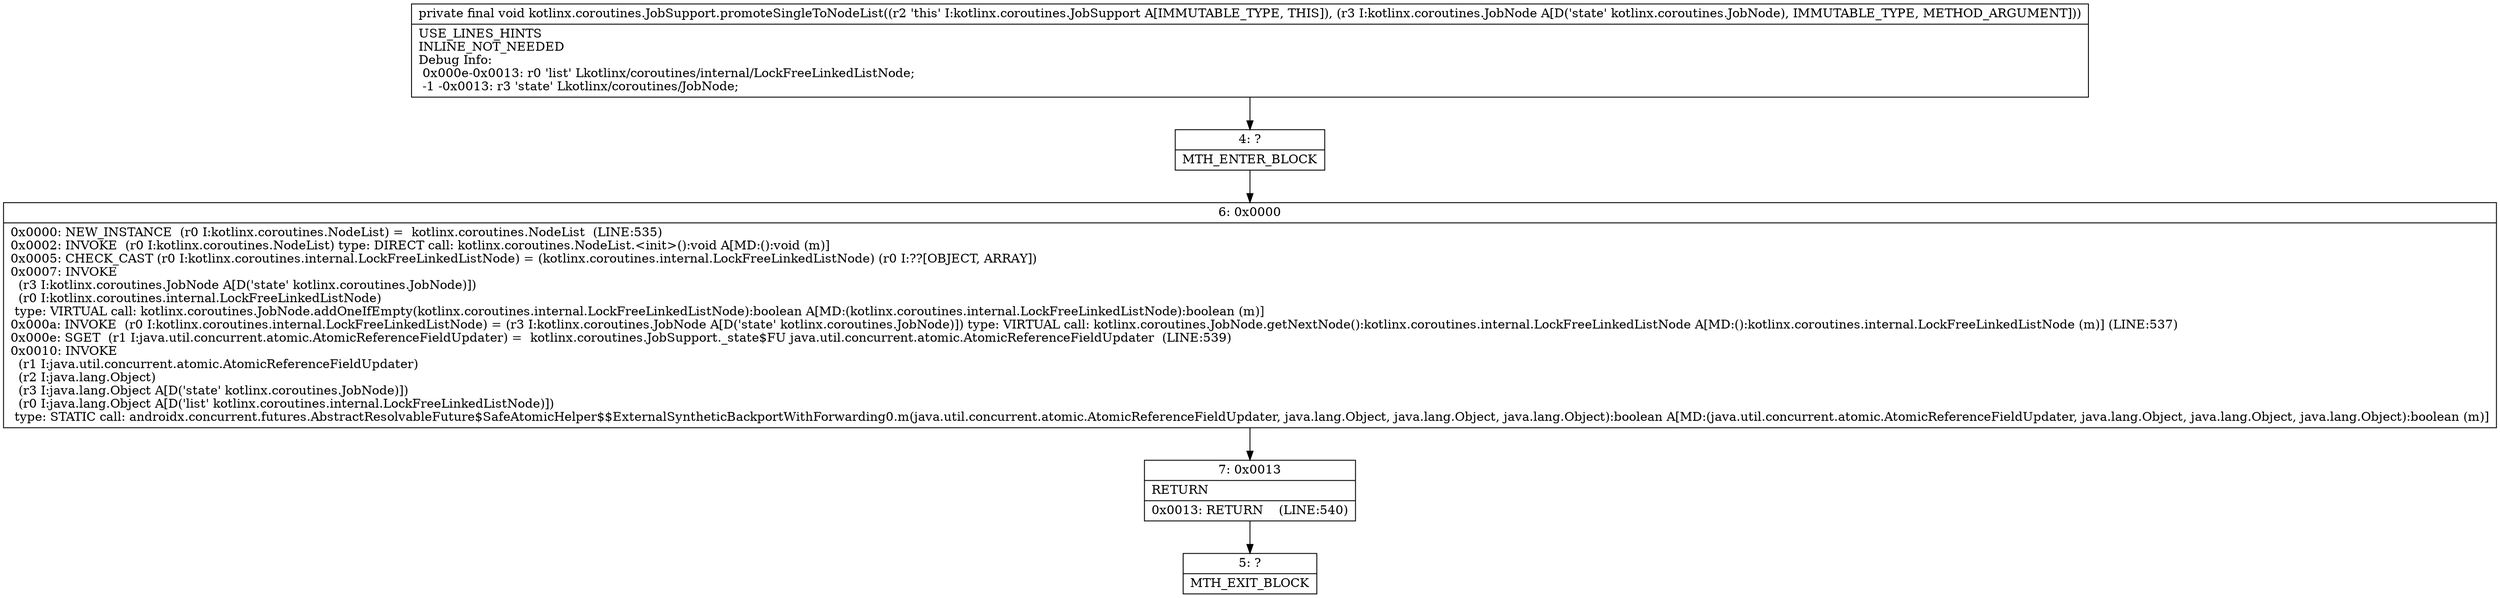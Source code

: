 digraph "CFG forkotlinx.coroutines.JobSupport.promoteSingleToNodeList(Lkotlinx\/coroutines\/JobNode;)V" {
Node_4 [shape=record,label="{4\:\ ?|MTH_ENTER_BLOCK\l}"];
Node_6 [shape=record,label="{6\:\ 0x0000|0x0000: NEW_INSTANCE  (r0 I:kotlinx.coroutines.NodeList) =  kotlinx.coroutines.NodeList  (LINE:535)\l0x0002: INVOKE  (r0 I:kotlinx.coroutines.NodeList) type: DIRECT call: kotlinx.coroutines.NodeList.\<init\>():void A[MD:():void (m)]\l0x0005: CHECK_CAST (r0 I:kotlinx.coroutines.internal.LockFreeLinkedListNode) = (kotlinx.coroutines.internal.LockFreeLinkedListNode) (r0 I:??[OBJECT, ARRAY]) \l0x0007: INVOKE  \l  (r3 I:kotlinx.coroutines.JobNode A[D('state' kotlinx.coroutines.JobNode)])\l  (r0 I:kotlinx.coroutines.internal.LockFreeLinkedListNode)\l type: VIRTUAL call: kotlinx.coroutines.JobNode.addOneIfEmpty(kotlinx.coroutines.internal.LockFreeLinkedListNode):boolean A[MD:(kotlinx.coroutines.internal.LockFreeLinkedListNode):boolean (m)]\l0x000a: INVOKE  (r0 I:kotlinx.coroutines.internal.LockFreeLinkedListNode) = (r3 I:kotlinx.coroutines.JobNode A[D('state' kotlinx.coroutines.JobNode)]) type: VIRTUAL call: kotlinx.coroutines.JobNode.getNextNode():kotlinx.coroutines.internal.LockFreeLinkedListNode A[MD:():kotlinx.coroutines.internal.LockFreeLinkedListNode (m)] (LINE:537)\l0x000e: SGET  (r1 I:java.util.concurrent.atomic.AtomicReferenceFieldUpdater) =  kotlinx.coroutines.JobSupport._state$FU java.util.concurrent.atomic.AtomicReferenceFieldUpdater  (LINE:539)\l0x0010: INVOKE  \l  (r1 I:java.util.concurrent.atomic.AtomicReferenceFieldUpdater)\l  (r2 I:java.lang.Object)\l  (r3 I:java.lang.Object A[D('state' kotlinx.coroutines.JobNode)])\l  (r0 I:java.lang.Object A[D('list' kotlinx.coroutines.internal.LockFreeLinkedListNode)])\l type: STATIC call: androidx.concurrent.futures.AbstractResolvableFuture$SafeAtomicHelper$$ExternalSyntheticBackportWithForwarding0.m(java.util.concurrent.atomic.AtomicReferenceFieldUpdater, java.lang.Object, java.lang.Object, java.lang.Object):boolean A[MD:(java.util.concurrent.atomic.AtomicReferenceFieldUpdater, java.lang.Object, java.lang.Object, java.lang.Object):boolean (m)]\l}"];
Node_7 [shape=record,label="{7\:\ 0x0013|RETURN\l|0x0013: RETURN    (LINE:540)\l}"];
Node_5 [shape=record,label="{5\:\ ?|MTH_EXIT_BLOCK\l}"];
MethodNode[shape=record,label="{private final void kotlinx.coroutines.JobSupport.promoteSingleToNodeList((r2 'this' I:kotlinx.coroutines.JobSupport A[IMMUTABLE_TYPE, THIS]), (r3 I:kotlinx.coroutines.JobNode A[D('state' kotlinx.coroutines.JobNode), IMMUTABLE_TYPE, METHOD_ARGUMENT]))  | USE_LINES_HINTS\lINLINE_NOT_NEEDED\lDebug Info:\l  0x000e\-0x0013: r0 'list' Lkotlinx\/coroutines\/internal\/LockFreeLinkedListNode;\l  \-1 \-0x0013: r3 'state' Lkotlinx\/coroutines\/JobNode;\l}"];
MethodNode -> Node_4;Node_4 -> Node_6;
Node_6 -> Node_7;
Node_7 -> Node_5;
}

